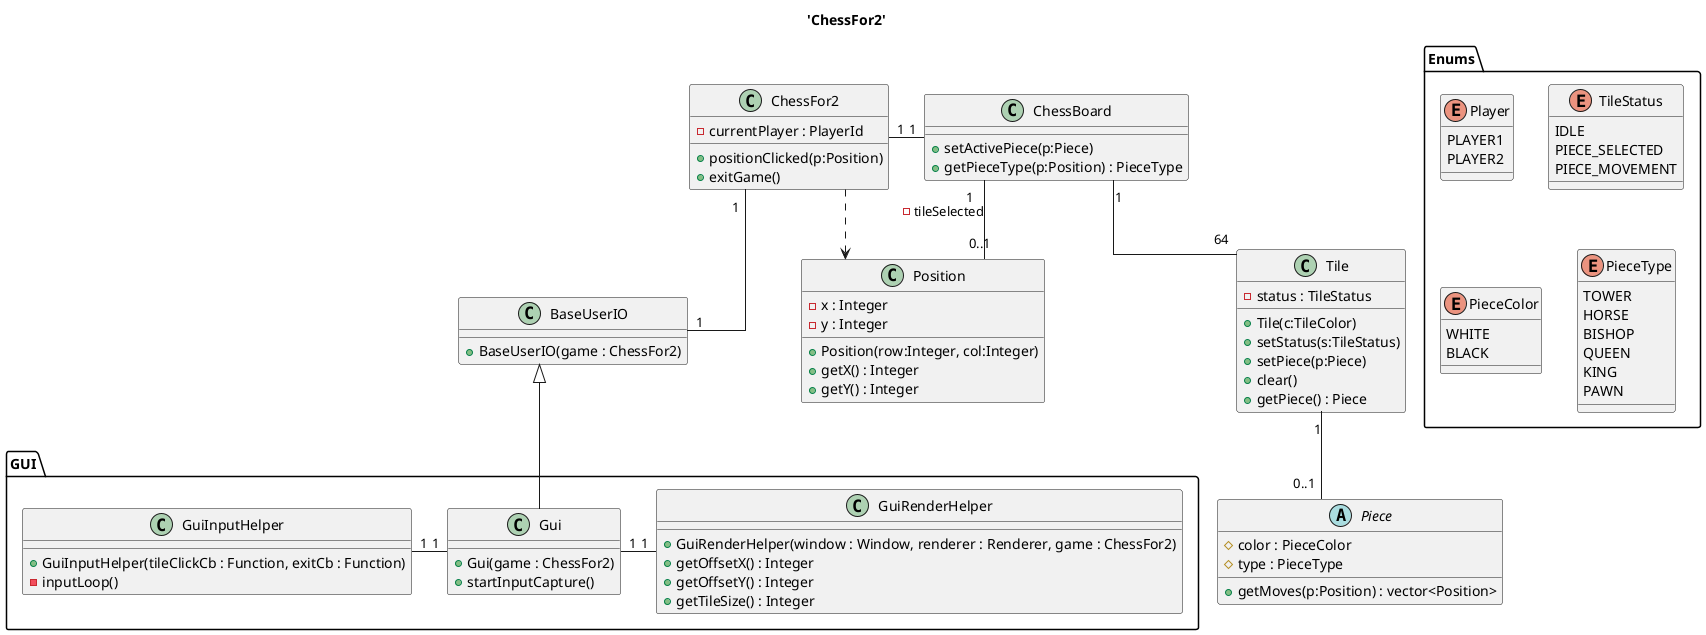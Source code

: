 @startuml 'ChessFor2'

skinparam Linetype ortho

title 'ChessFor2'

package Enums {
enum Player{
    PLAYER1
    PLAYER2
}

enum TileStatus {
    IDLE
    PIECE_SELECTED
    PIECE_MOVEMENT
}

enum PieceColor {
    WHITE
    BLACK
}

enum PieceType {
    TOWER
    HORSE
    BISHOP
    QUEEN
    KING
    PAWN
}
}

class ChessFor2 {
    - currentPlayer : PlayerId
    + positionClicked(p:Position)
    + exitGame()
}

class Tile {
    - status : TileStatus
    + Tile(c:TileColor)
    + setStatus(s:TileStatus)
    + setPiece(p:Piece)
    + clear()
    + getPiece() : Piece
}
Tile "1" -- "0..1" Piece

class ChessBoard {
    + setActivePiece(p:Piece)
    + getPieceType(p:Position) : PieceType
}
ChessFor2 "1" -right- "1" ChessBoard
ChessBoard "1" -- "64" Tile
ChessBoard "1" -- "0..1" Position : -tileSelected

class BaseUserIO {
    + BaseUserIO(game : ChessFor2)
}
ChessFor2 "1" -- "1" BaseUserIO

package GUI {
class Gui {
    + Gui(game : ChessFor2)
    + startInputCapture()
}
BaseUserIO <|-- Gui

class GuiRenderHelper {
    + GuiRenderHelper(window : Window, renderer : Renderer, game : ChessFor2)
    + getOffsetX() : Integer
    + getOffsetY() : Integer
    + getTileSize() : Integer
}
Gui "1" - "1" GuiRenderHelper
class GuiInputHelper {
    + GuiInputHelper(tileClickCb : Function, exitCb : Function)
    - inputLoop()
}
Gui "1" -left "1" GuiInputHelper
}

abstract Piece {
    # color : PieceColor
    # type : PieceType
    + getMoves(p:Position) : vector<Position>
}

class Position {
    - x : Integer
    - y : Integer
    + Position(row:Integer, col:Integer)
    + getX() : Integer
    + getY() : Integer
}

ChessFor2 ..> Position


@enduml
